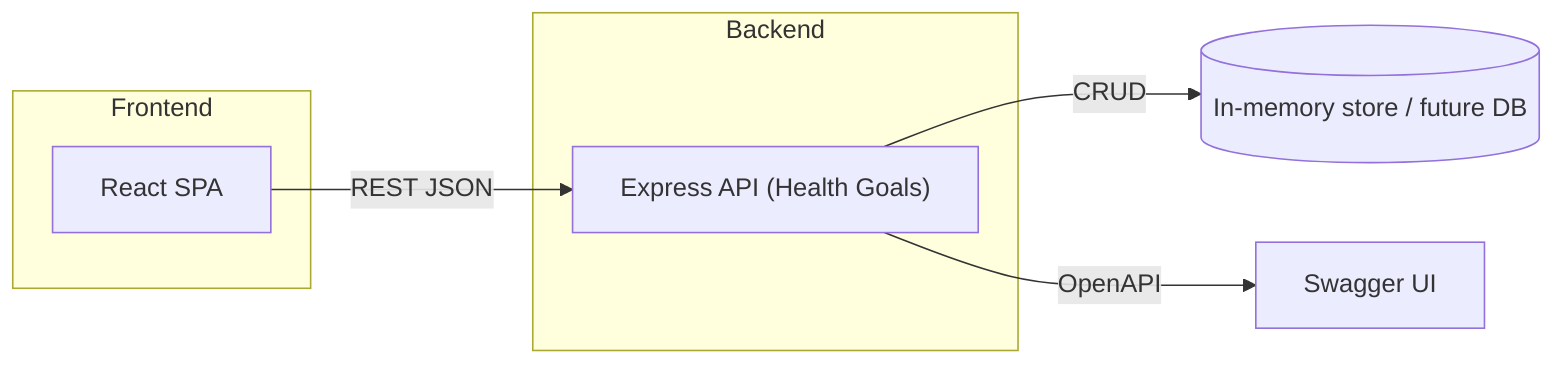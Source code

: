 flowchart LR
  subgraph Frontend
    UI["React SPA"]
  end
  subgraph Backend
    API["Express API (Health Goals)"]
  end
  UI -->|REST JSON| API
  API -->|CRUD| Store[("In-memory store / future DB")]
  API -->|OpenAPI| Docs["Swagger UI"]